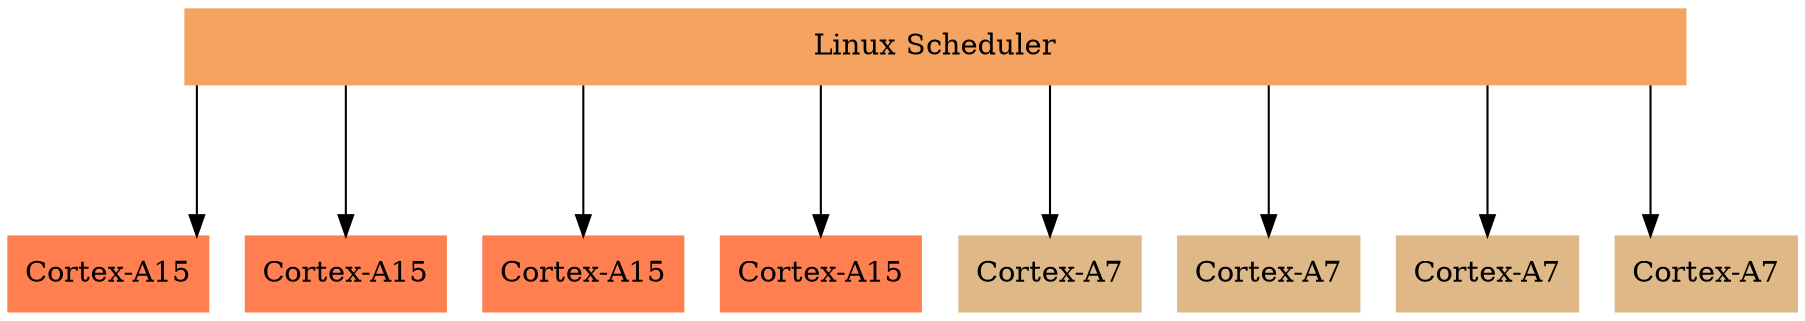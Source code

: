 digraph global_task_scheduling {
    node [shape = record];
    splines = ortho;
    ranksep = 1.0;

    a15_0 [label = "Cortex-A15", style = filled, color = coral];
    a15_1 [label = "Cortex-A15", style = filled, color = coral];
    a15_2 [label = "Cortex-A15", style = filled, color = coral];
    a15_3 [label = "Cortex-A15", style = filled, color = coral];

    a7_0 [label = "Cortex-A7", style = filled, color = burlywood];
    a7_1 [label = "Cortex-A7", style = filled, color = burlywood];
    a7_2 [label = "Cortex-A7", style = filled, color = burlywood];
    a7_3 [label = "Cortex-A7", style = filled, color = burlywood];

    linux_scheduler [label = "Linux Scheduler", style = filled, color = sandybrown, width = 10];

    "linux_scheduler" -> "a15_0";
    "linux_scheduler" -> "a15_1";
    "linux_scheduler" -> "a15_2";
    "linux_scheduler" -> "a15_3";
    "linux_scheduler" -> "a7_0";
    "linux_scheduler" -> "a7_1";
    "linux_scheduler" -> "a7_2";
    "linux_scheduler" -> "a7_3";
}
